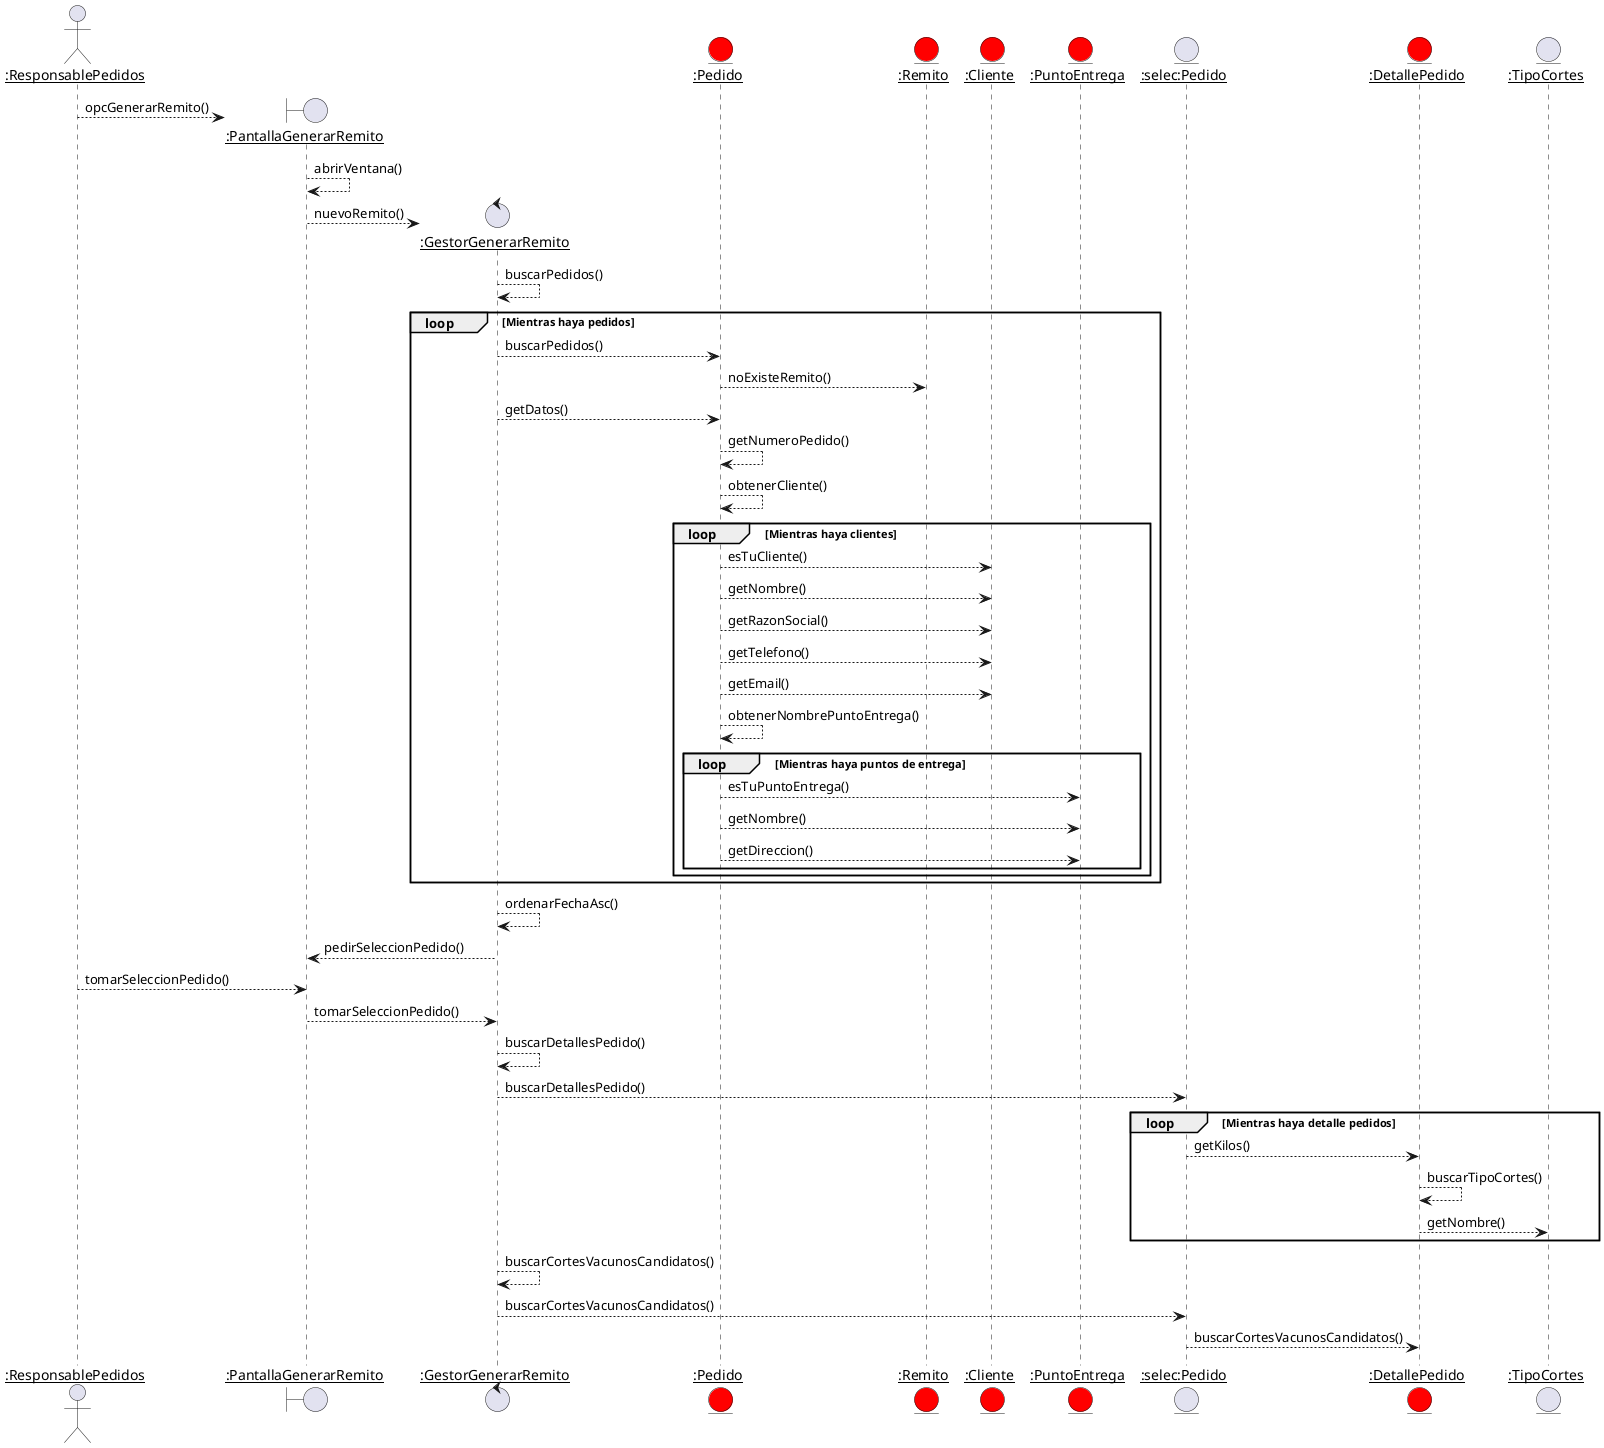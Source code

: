@startuml secuencia 

actor "__:ResponsablePedidos__" as RP 

create boundary "__:PantallaGenerarRemito__" as PGR 

RP --> PGR : opcGenerarRemito()

PGR --> PGR : abrirVentana()

create control "__:GestorGenerarRemito__" as GGR 

PGR --> GGR : nuevoRemito()

GGR --> GGR : buscarPedidos()

entity "__:Pedido__" as P #Red
entity "__:Remito__" as R #Red
entity "__:Cliente__" as C #Red
group loop [Mientras haya pedidos]
    GGR --> P : buscarPedidos()
    P --> R : noExisteRemito()
    GGR --> P : getDatos()
    P --> P : getNumeroPedido()
    P --> P : obtenerCliente()
    group loop [Mientras haya clientes]
        P --> C : esTuCliente()
        entity "__:Cliente__" as C 
        P --> C : getNombre()
        P --> C : getRazonSocial()
        P --> C : getTelefono()
        P --> C : getEmail()
        P --> P : obtenerNombrePuntoEntrega()
        group loop [Mientras haya puntos de entrega]
            entity "__:PuntoEntrega__" as PE #Red
            P --> PE : esTuPuntoEntrega()
            P --> PE : getNombre()
            P --> PE : getDireccion()
        end
    end
end
GGR --> GGR : ordenarFechaAsc()

GGR --> PGR : pedirSeleccionPedido()
RP --> PGR : tomarSeleccionPedido()
PGR --> GGR : tomarSeleccionPedido()

entity "__:selec:Pedido__" as sP 

GGR --> GGR : buscarDetallesPedido()
entity "__:DetallePedido__" as DP #Red
entity "__:TipoCortes__" as TC 
GGR --> sP : buscarDetallesPedido()
group loop [Mientras haya detalle pedidos]
    sP --> DP : getKilos()
    DP --> DP : buscarTipoCortes()
    DP --> TC : getNombre()
end


GGR --> GGR : buscarCortesVacunosCandidatos()

GGR --> sP : buscarCortesVacunosCandidatos()
sP --> DP : buscarCortesVacunosCandidatos()




@enduml
